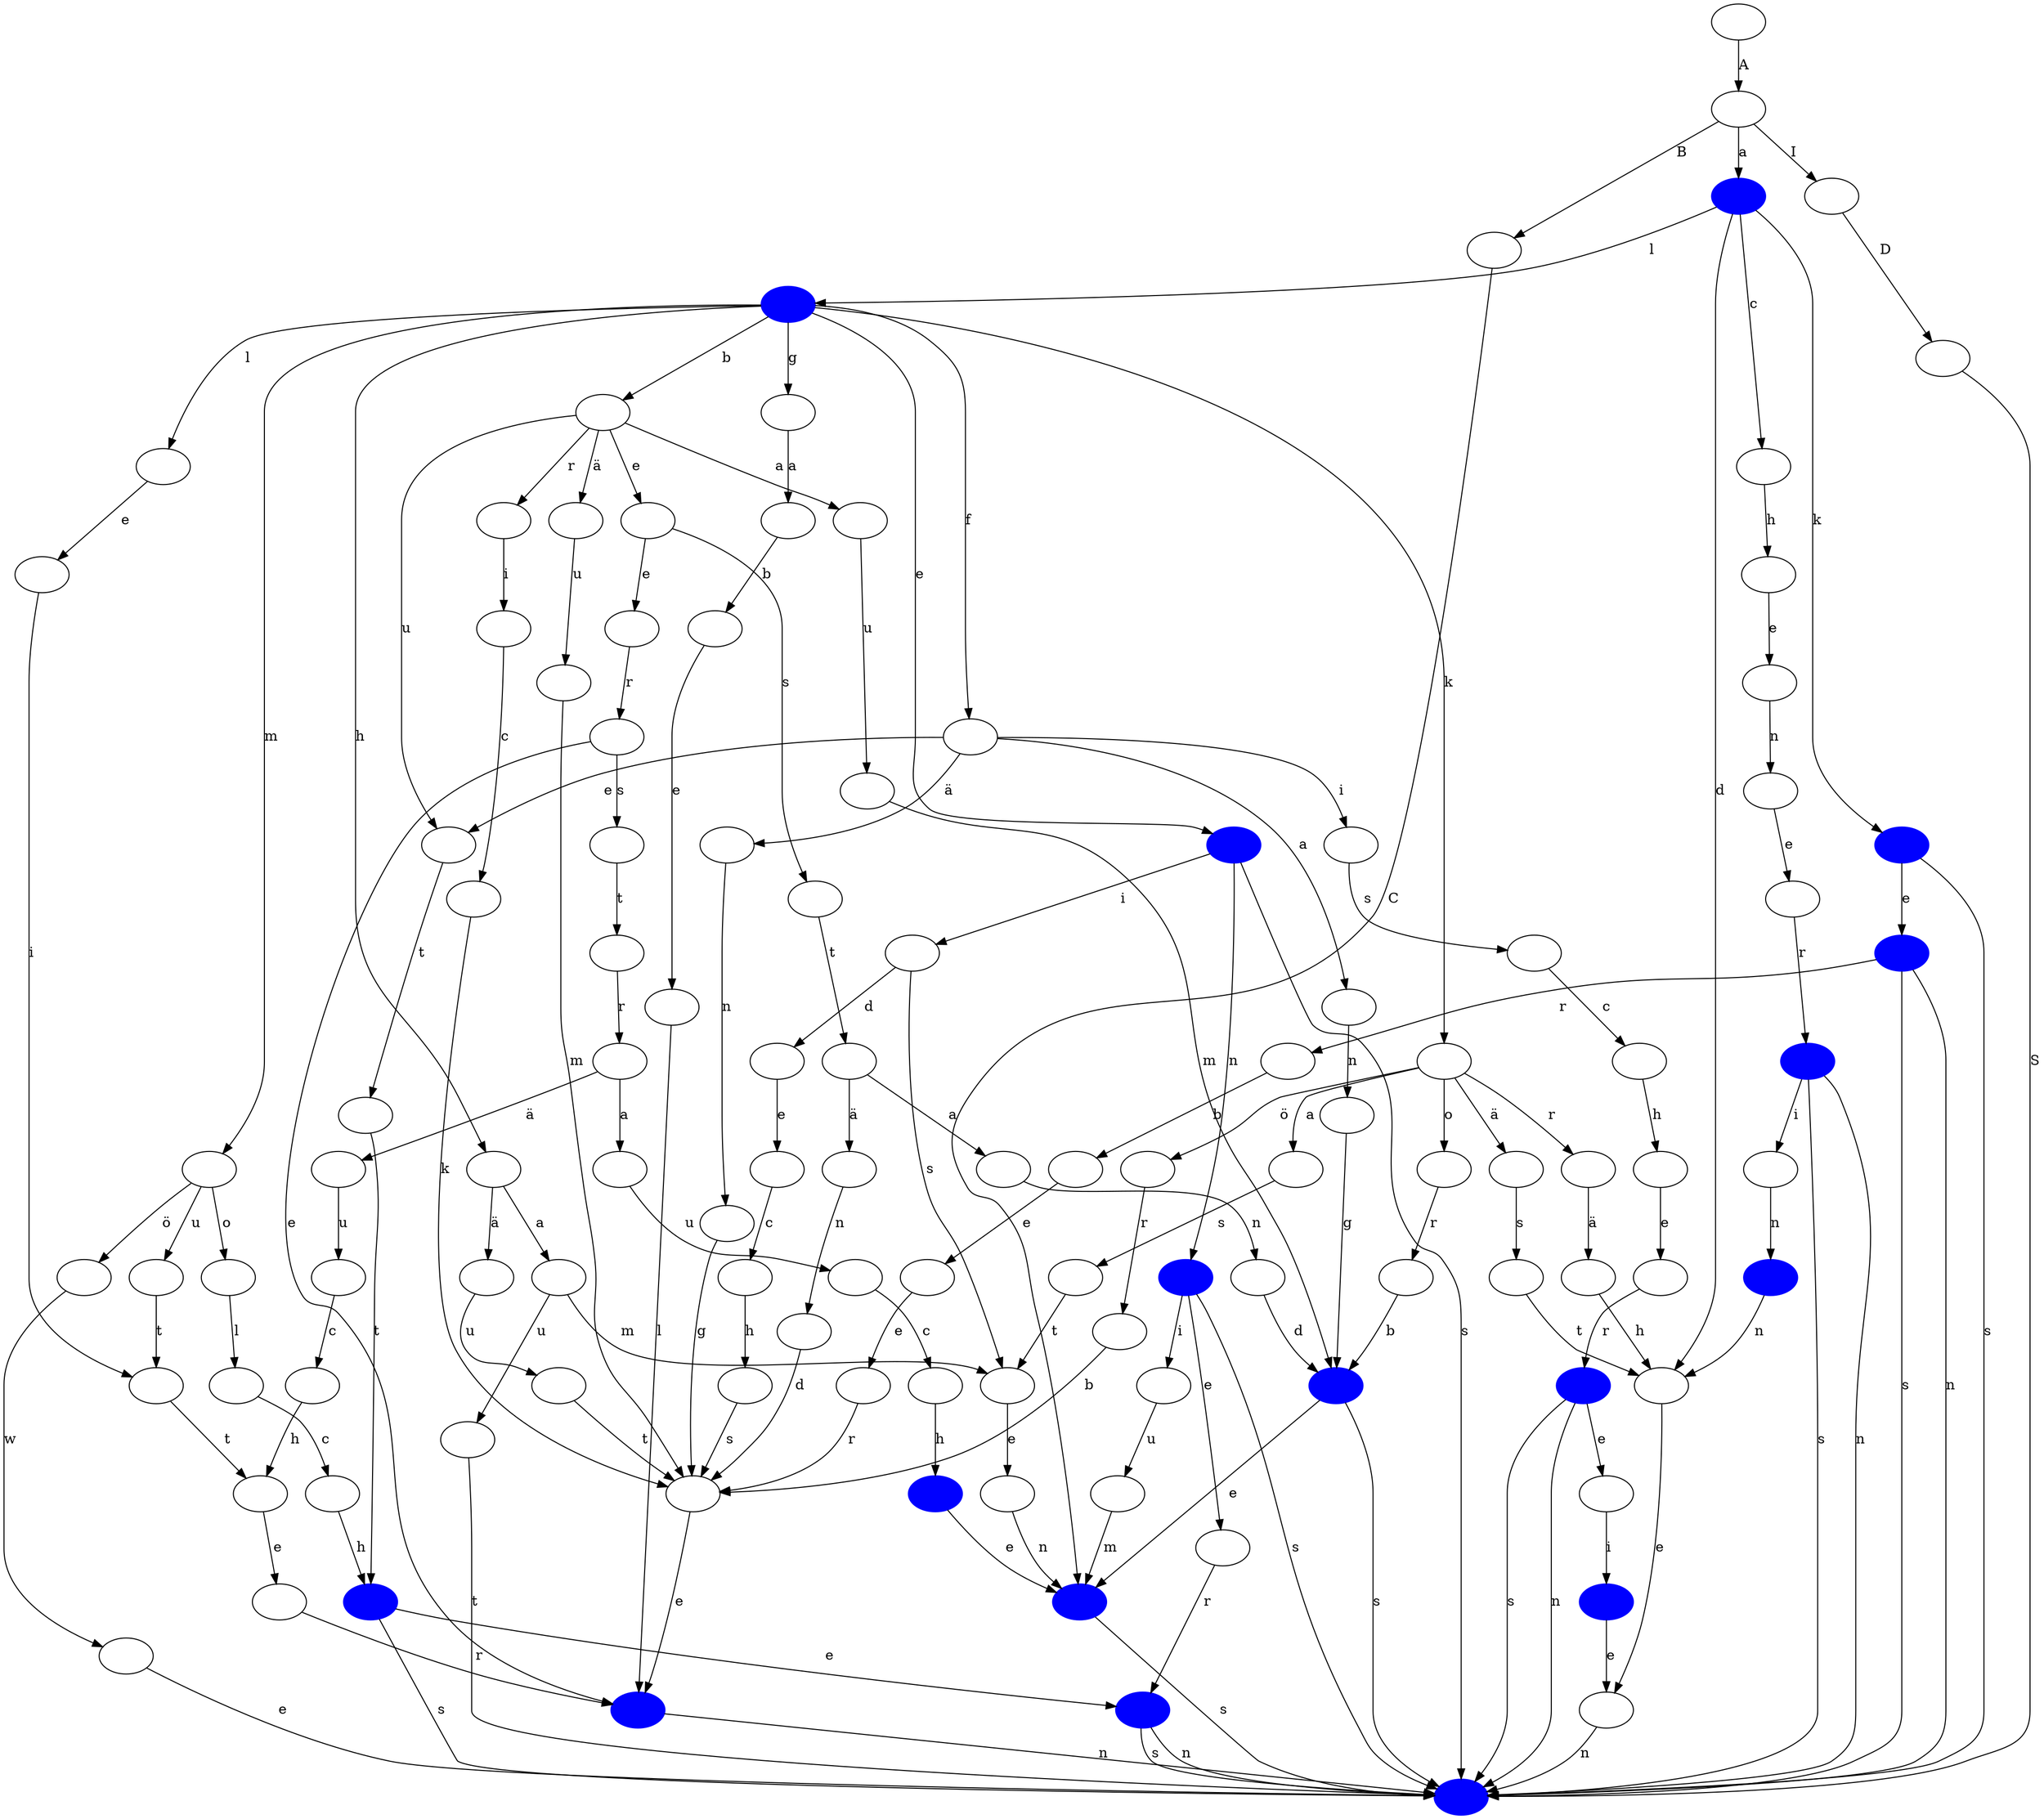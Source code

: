 // LexAutomat
digraph {
	<state.State object at 0x02FC8040> [label=""]
	<state.State object at 0x02FC8070> [label=""]
	<state.State object at 0x02FC80A0> [label="" color=blue style=filled]
	<state.State object at 0x02FC80D0> [label=""]
	<state.State object at 0x02FC80E8> [label=""]
	<state.State object at 0x02FC8118> [label=""]
	<state.State object at 0x02FC8160> [label=""]
	<state.State object at 0x02FC8190> [label=""]
	<state.State object at 0x02FC81C0> [label=""]
	<state.State object at 0x02FC8208> [label=""]
	<state.State object at 0x00FE6250> [label="" color=blue style=filled]
	<state.State object at 0x02FC8250> [label=""]
	<state.State object at 0x02FC8280> [label=""]
	<state.State object at 0x02FC8298> [label=""]
	<state.State object at 0x02FC82C8> [label=""]
	<state.State object at 0x00FE62C8> [label=""]
	<state.State object at 0x02FC82E0> [label=""]
	<state.State object at 0x02FC8310> [label="" color=blue style=filled]
	<state.State object at 0x02FC8328> [label=""]
	<state.State object at 0x02FC8358> [label=""]
	<state.State object at 0x02FC83B8> [label=""]
	<state.State object at 0x02FC83E8> [label="" color=blue style=filled]
	<state.State object at 0x02FC8430> [label=""]
	<state.State object at 0x02FAA460> [label=""]
	<state.State object at 0x02FC8460> [label=""]
	<state.State object at 0x02FC8490> [label="" color=blue style=filled]
	<state.State object at 0x02FC84D8> [label=""]
	<state.State object at 0x02FC8508> [label=""]
	<state.State object at 0x02FC8520> [label=""]
	<state.State object at 0x02FC8550> [label=""]
	<state.State object at 0x02FC8580> [label=""]
	<state.State object at 0x00F9E5B0> [label=""]
	<state.State object at 0x02FC85B0> [label=""]
	<state.State object at 0x02FC85C8> [label=""]
	<state.State object at 0x02FC85F8> [label=""]
	<state.State object at 0x02FC8628> [label="" color=blue style=filled]
	<state.State object at 0x02FC8658> [label=""]
	<state.State object at 0x02FC8688> [label=""]
	<state.State object at 0x02FC86B8> [label=""]
	<state.State object at 0x02FC86D0> [label=""]
	<state.State object at 0x02FC8700> [label=""]
	<state.State object at 0x02FC8760> [label=""]
	<state.State object at 0x02FC8790> [label=""]
	<state.State object at 0x02FC87D8> [label=""]
	<state.State object at 0x02FC87F0> [label=""]
	<state.State object at 0x02FC8808> [label=""]
	<state.State object at 0x02FC8820> [label=""]
	<state.State object at 0x02FC8838> [label="" color=blue style=filled]
	<state.State object at 0x02FC8880> [label=""]
	<state.State object at 0x02FC88B0> [label="" color=blue style=filled]
	<state.State object at 0x02FC88E0> [label=""]
	<state.State object at 0x02FC8910> [label=""]
	<state.State object at 0x02FAA928> [label=""]
	<state.State object at 0x02FC8928> [label=""]
	<state.State object at 0x02FC8958> [label=""]
	<state.State object at 0x02FC8988> [label=""]
	<state.State object at 0x02FC89B8> [label=""]
	<state.State object at 0x02FAA9E8> [label="" color=blue style=filled]
	<state.State object at 0x02FC8A00> [label=""]
	<state.State object at 0x02FAAA30> [label="" color=blue style=filled]
	<state.State object at 0x02FC8A48> [label=""]
	<state.State object at 0x02FAAA78> [label="" color=blue style=filled]
	<state.State object at 0x02FC8A78> [label=""]
	<state.State object at 0x02FAAA90> [label=""]
	<state.State object at 0x02FC8AA8> [label=""]
	<state.State object at 0x02FAAB08> [label=""]
	<state.State object at 0x02FC8B08> [label=""]
	<state.State object at 0x02FC8B20> [label=""]
	<state.State object at 0x02FAAB38> [label=""]
	<state.State object at 0x02FC8B38> [label=""]
	<state.State object at 0x02FAAB68> [label="" color=blue style=filled]
	<state.State object at 0x02FC8B68> [label=""]
	<state.State object at 0x02FAAB80> [label=""]
	<state.State object at 0x02FAAB98> [label=""]
	<state.State object at 0x02FC8B80> [label=""]
	<state.State object at 0x02FAABB0> [label=""]
	<state.State object at 0x02FC8BC8> [label=""]
	<state.State object at 0x02FAABE0> [label=""]
	<state.State object at 0x02FAABF8> [label="" color=blue style=filled]
	<state.State object at 0x02FC8BF8> [label=""]
	<state.State object at 0x02FAAC10> [label=""]
	<state.State object at 0x02FC8C40> [label=""]
	<state.State object at 0x02FAAC70> [label=""]
	<state.State object at 0x02FC8C88> [label=""]
	<state.State object at 0x02FAACA0> [label=""]
	<state.State object at 0x02FC8CB8> [label=""]
	<state.State object at 0x02FAACD0> [label=""]
	<state.State object at 0x02FAACE8> [label=""]
	<state.State object at 0x02FC8CE8> [label=""]
	<state.State object at 0x02FC8CD0> [label=""]
	<state.State object at 0x02FAAD18> [label="" color=blue style=filled]
	<state.State object at 0x02FC8D18> [label=""]
	<state.State object at 0x02FC8D30> [label=""]
	<state.State object at 0x02FC8D48> [label=""]
	<state.State object at 0x02FAAD00> [label="" color=blue style=filled]
	<state.State object at 0x02FAAD78> [label=""]
	<state.State object at 0x02FC8D78> [label=""]
	<state.State object at 0x02FC8DA8> [label=""]
	<state.State object at 0x02FAADC0> [label=""]
	<state.State object at 0x02FAADD8> [label=""]
	<state.State object at 0x02FC8DD8> [label=""]
	<state.State object at 0x02FC8E08> [label=""]
	<state.State object at 0x02FAAE20> [label=""]
	<state.State object at 0x02FC8E38> [label=""]
	<state.State object at 0x02FAAE68> [label=""]
	<state.State object at 0x02FAAE98> [label="" color=blue style=filled]
	<state.State object at 0x02FC8EB0> [label=""]
	<state.State object at 0x02FAAEC8> [label=""]
	<state.State object at 0x02FAAEE0> [label=""]
	<state.State object at 0x02FAAEF8> [label=""]
	<state.State object at 0x02FAAF58> [label=""]
	<state.State object at 0x02FAAF70> [label=""]
	<state.State object at 0x02FAAFA0> [label=""]
	<state.State object at 0x02FAAFE8> [label=""]
	<state.State object at 0x02DA38F8> [label=""]
	<state.State object at 0x02DA3910> [label="" color=blue style=filled]
	<state.State object at 0x02FC8040> -> <state.State object at 0x02FC8070> [label=c]
	<state.State object at 0x02FC8070> -> <state.State object at 0x02FC80A0> [label=h]
	<state.State object at 0x02FC80A0> -> <state.State object at 0x02DA3910> [label=e]
	<state.State object at 0x02FC80D0> -> <state.State object at 0x02FC8160> [label=h]
	<state.State object at 0x02FC80E8> -> <state.State object at 0x02FC8250> [label=n]
	<state.State object at 0x02FC8118> -> <state.State object at 0x02FC80D0> [label=c]
	<state.State object at 0x02FC8160> -> <state.State object at 0x02FC8190> [label=e]
	<state.State object at 0x02FC8190> -> <state.State object at 0x02FAAD18> [label=r]
	<state.State object at 0x02FC81C0> -> <state.State object at 0x02FC8208> [label=t]
	<state.State object at 0x02FC8208> -> <state.State object at 0x02FC80E8> [label=a]
	<state.State object at 0x02FC8208> -> <state.State object at 0x02FC8280> [label="ä"]
	<state.State object at 0x02FC8250> -> <state.State object at 0x02FAAE98> [label=d]
	<state.State object at 0x02FC8280> -> <state.State object at 0x02FC82E0> [label=n]
	<state.State object at 0x02FC8298> -> <state.State object at 0x02FC83B8> [label=t]
	<state.State object at 0x02FC82C8> -> <state.State object at 0x02FC8328> [label=i]
	<state.State object at 0x00FE62C8> -> <state.State object at 0x02DA38F8> [label=B]
	<state.State object at 0x00FE62C8> -> <state.State object at 0x02FAACE8> [label=I]
	<state.State object at 0x00FE62C8> -> <state.State object at 0x02FAA9E8> [label=a]
	<state.State object at 0x02FC82E0> -> <state.State object at 0x02FAACA0> [label=d]
	<state.State object at 0x02FC8310> -> <state.State object at 0x00FE6250> [label=n]
	<state.State object at 0x02FC8310> -> <state.State object at 0x00FE6250> [label=s]
	<state.State object at 0x02FC8328> -> <state.State object at 0x02FC8358> [label=c]
	<state.State object at 0x02FC8358> -> <state.State object at 0x02FAACA0> [label=k]
	<state.State object at 0x02FC83B8> -> <state.State object at 0x02FC83E8> [label=t]
	<state.State object at 0x02FC83E8> -> <state.State object at 0x02FC8310> [label=e]
	<state.State object at 0x02FC83E8> -> <state.State object at 0x00FE6250> [label=s]
	<state.State object at 0x02FC8430> -> <state.State object at 0x02FC8460> [label=u]
	<state.State object at 0x02FAA460> -> <state.State object at 0x02FAAA30> [label=r]
	<state.State object at 0x02FC8460> -> <state.State object at 0x02FAACA0> [label=m]
	<state.State object at 0x02FC8490> -> <state.State object at 0x02FC84D8> [label=i]
	<state.State object at 0x02FC8490> -> <state.State object at 0x02FC8628> [label=n]
	<state.State object at 0x02FC8490> -> <state.State object at 0x00FE6250> [label=s]
	<state.State object at 0x02FC84D8> -> <state.State object at 0x02FC8508> [label=d]
	<state.State object at 0x02FC84D8> -> <state.State object at 0x02FC85B0> [label=s]
	<state.State object at 0x02FC8508> -> <state.State object at 0x02FC8520> [label=e]
	<state.State object at 0x02FC8520> -> <state.State object at 0x02FC8550> [label=c]
	<state.State object at 0x02FC8550> -> <state.State object at 0x02FC8580> [label=h]
	<state.State object at 0x02FC8580> -> <state.State object at 0x02FAACA0> [label=s]
	<state.State object at 0x00F9E5B0> -> <state.State object at 0x00FE62C8> [label=A]
	<state.State object at 0x02FC85B0> -> <state.State object at 0x02FC85F8> [label=e]
	<state.State object at 0x02FC85C8> -> <state.State object at 0x02FC86D0> [label=u]
	<state.State object at 0x02FC85F8> -> <state.State object at 0x02DA3910> [label=n]
	<state.State object at 0x02FC8628> -> <state.State object at 0x02FC8658> [label=e]
	<state.State object at 0x02FC8628> -> <state.State object at 0x02FC85C8> [label=i]
	<state.State object at 0x02FC8628> -> <state.State object at 0x00FE6250> [label=s]
	<state.State object at 0x02FC8658> -> <state.State object at 0x02FC8310> [label=r]
	<state.State object at 0x02FC8688> -> <state.State object at 0x02FAAE98> [label=g]
	<state.State object at 0x02FC86B8> -> <state.State object at 0x02FC8700> [label=a]
	<state.State object at 0x02FC86B8> -> <state.State object at 0x02FC8298> [label=e]
	<state.State object at 0x02FC86B8> -> <state.State object at 0x02FC8760> [label=i]
	<state.State object at 0x02FC86B8> -> <state.State object at 0x02FC88E0> [label="ä"]
	<state.State object at 0x02FC86D0> -> <state.State object at 0x02DA3910> [label=m]
	<state.State object at 0x02FC8700> -> <state.State object at 0x02FC8688> [label=n]
	<state.State object at 0x02FC8760> -> <state.State object at 0x02FC87D8> [label=s]
	<state.State object at 0x02FC8790> -> <state.State object at 0x02FC8988> [label=a]
	<state.State object at 0x02FC87D8> -> <state.State object at 0x02FC87F0> [label=c]
	<state.State object at 0x02FC87F0> -> <state.State object at 0x02FC8820> [label=h]
	<state.State object at 0x02FC8808> -> <state.State object at 0x02FC8838> [label=r]
	<state.State object at 0x02FC8820> -> <state.State object at 0x02FC8808> [label=e]
	<state.State object at 0x02FC8838> -> <state.State object at 0x02FC8880> [label=e]
	<state.State object at 0x02FC8838> -> <state.State object at 0x00FE6250> [label=n]
	<state.State object at 0x02FC8838> -> <state.State object at 0x00FE6250> [label=s]
	<state.State object at 0x02FC8880> -> <state.State object at 0x02FC88B0> [label=i]
	<state.State object at 0x02FC88B0> -> <state.State object at 0x02FAAB38> [label=e]
	<state.State object at 0x02FC88E0> -> <state.State object at 0x02FC8910> [label=n]
	<state.State object at 0x02FC8910> -> <state.State object at 0x02FAACA0> [label=g]
	<state.State object at 0x02FAA928> -> <state.State object at 0x02FAAA90> [label=n]
	<state.State object at 0x02FC8928> -> <state.State object at 0x02FAAD18> [label=l]
	<state.State object at 0x02FC8958> -> <state.State object at 0x00FE6250> [label=t]
	<state.State object at 0x02FC8988> -> <state.State object at 0x02FC89B8> [label=b]
	<state.State object at 0x02FC89B8> -> <state.State object at 0x02FC8928> [label=e]
	<state.State object at 0x02FAA9E8> -> <state.State object at 0x02FAADC0> [label=c]
	<state.State object at 0x02FAA9E8> -> <state.State object at 0x02FAAB08> [label=d]
	<state.State object at 0x02FAA9E8> -> <state.State object at 0x02FAAB68> [label=k]
	<state.State object at 0x02FAA9E8> -> <state.State object at 0x02FAAD00> [label=l]
	<state.State object at 0x02FC8A00> -> <state.State object at 0x02FC8A48> [label=a]
	<state.State object at 0x02FC8A00> -> <state.State object at 0x02FC8AA8> [label="ä"]
	<state.State object at 0x02FAAA30> -> <state.State object at 0x02FAAC10> [label=i]
	<state.State object at 0x02FAAA30> -> <state.State object at 0x00FE6250> [label=n]
	<state.State object at 0x02FAAA30> -> <state.State object at 0x00FE6250> [label=s]
	<state.State object at 0x02FC8A48> -> <state.State object at 0x02FC85B0> [label=m]
	<state.State object at 0x02FC8A48> -> <state.State object at 0x02FC8958> [label=u]
	<state.State object at 0x02FAAA78> -> <state.State object at 0x02FAAB08> [label=n]
	<state.State object at 0x02FC8A78> -> <state.State object at 0x02FAACA0> [label=t]
	<state.State object at 0x02FAAA90> -> <state.State object at 0x02FAA460> [label=e]
	<state.State object at 0x02FC8AA8> -> <state.State object at 0x02FC8A78> [label=u]
	<state.State object at 0x02FAAB08> -> <state.State object at 0x02FAAB38> [label=e]
	<state.State object at 0x02FC8B08> -> <state.State object at 0x02FC8B38> [label=a]
	<state.State object at 0x02FC8B08> -> <state.State object at 0x02FC8B80> [label=o]
	<state.State object at 0x02FC8B08> -> <state.State object at 0x02FC8BF8> [label=r]
	<state.State object at 0x02FC8B08> -> <state.State object at 0x02FC8C40> [label="ä"]
	<state.State object at 0x02FC8B08> -> <state.State object at 0x02FC8CB8> [label="ö"]
	<state.State object at 0x02FC8B20> -> <state.State object at 0x02FAAB08> [label=h]
	<state.State object at 0x02FAAB38> -> <state.State object at 0x00FE6250> [label=n]
	<state.State object at 0x02FC8B38> -> <state.State object at 0x02FC8B68> [label=s]
	<state.State object at 0x02FAAB68> -> <state.State object at 0x02FAABF8> [label=e]
	<state.State object at 0x02FAAB68> -> <state.State object at 0x00FE6250> [label=s]
	<state.State object at 0x02FC8B68> -> <state.State object at 0x02FC85B0> [label=t]
	<state.State object at 0x02FAAB80> -> <state.State object at 0x02FAABE0> [label=e]
	<state.State object at 0x02FAAB98> -> <state.State object at 0x02FAAB80> [label=b]
	<state.State object at 0x02FC8B80> -> <state.State object at 0x02FC8BC8> [label=r]
	<state.State object at 0x02FAABB0> -> <state.State object at 0x02FAAD18> [label=e]
	<state.State object at 0x02FAABB0> -> <state.State object at 0x02FAAF58> [label=s]
	<state.State object at 0x02FC8BC8> -> <state.State object at 0x02FAAE98> [label=b]
	<state.State object at 0x02FAABE0> -> <state.State object at 0x02FAAC70> [label=e]
	<state.State object at 0x02FAABF8> -> <state.State object at 0x00FE6250> [label=n]
	<state.State object at 0x02FAABF8> -> <state.State object at 0x02FAAB98> [label=r]
	<state.State object at 0x02FAABF8> -> <state.State object at 0x00FE6250> [label=s]
	<state.State object at 0x02FC8BF8> -> <state.State object at 0x02FC8B20> [label="ä"]
	<state.State object at 0x02FAAC10> -> <state.State object at 0x02FAAA78> [label=n]
	<state.State object at 0x02FC8C40> -> <state.State object at 0x02FC8C88> [label=s]
	<state.State object at 0x02FAAC70> -> <state.State object at 0x02FAACA0> [label=r]
	<state.State object at 0x02FC8C88> -> <state.State object at 0x02FAAB08> [label=t]
	<state.State object at 0x02FAACA0> -> <state.State object at 0x02FAAD18> [label=e]
	<state.State object at 0x02FC8CB8> -> <state.State object at 0x02FC8CE8> [label=r]
	<state.State object at 0x02FAACD0> -> <state.State object at 0x00FE6250> [label=S]
	<state.State object at 0x02FAACE8> -> <state.State object at 0x02FAACD0> [label=D]
	<state.State object at 0x02FC8CE8> -> <state.State object at 0x02FAACA0> [label=b]
	<state.State object at 0x02FC8CD0> -> <state.State object at 0x02FC8DD8> [label=o]
	<state.State object at 0x02FC8CD0> -> <state.State object at 0x02FC8D30> [label=u]
	<state.State object at 0x02FC8CD0> -> <state.State object at 0x02FC8EB0> [label="ö"]
	<state.State object at 0x02FAAD18> -> <state.State object at 0x00FE6250> [label=n]
	<state.State object at 0x02FC8D18> -> <state.State object at 0x02FC8D48> [label=e]
	<state.State object at 0x02FC8D30> -> <state.State object at 0x02FC8D78> [label=t]
	<state.State object at 0x02FC8D48> -> <state.State object at 0x02FC8D78> [label=i]
	<state.State object at 0x02FAAD00> -> <state.State object at 0x02FAADD8> [label=b]
	<state.State object at 0x02FAAD00> -> <state.State object at 0x02FC8490> [label=e]
	<state.State object at 0x02FAAD00> -> <state.State object at 0x02FC86B8> [label=f]
	<state.State object at 0x02FAAD00> -> <state.State object at 0x02FC8790> [label=g]
	<state.State object at 0x02FAAD00> -> <state.State object at 0x02FC8A00> [label=h]
	<state.State object at 0x02FAAD00> -> <state.State object at 0x02FC8B08> [label=k]
	<state.State object at 0x02FAAD00> -> <state.State object at 0x02FC8D18> [label=l]
	<state.State object at 0x02FAAD00> -> <state.State object at 0x02FC8CD0> [label=m]
	<state.State object at 0x02FAAD78> -> <state.State object at 0x02FAA928> [label=e]
	<state.State object at 0x02FC8D78> -> <state.State object at 0x02FC8160> [label=t]
	<state.State object at 0x02FC8DA8> -> <state.State object at 0x00FE6250> [label=e]
	<state.State object at 0x02FAADC0> -> <state.State object at 0x02FAAD78> [label=h]
	<state.State object at 0x02FAADD8> -> <state.State object at 0x02FAAE20> [label=a]
	<state.State object at 0x02FAADD8> -> <state.State object at 0x02FAAEC8> [label=e]
	<state.State object at 0x02FAADD8> -> <state.State object at 0x02FC82C8> [label=r]
	<state.State object at 0x02FAADD8> -> <state.State object at 0x02FC8298> [label=u]
	<state.State object at 0x02FAADD8> -> <state.State object at 0x02FC8430> [label="ä"]
	<state.State object at 0x02FC8DD8> -> <state.State object at 0x02FC8E08> [label=l]
	<state.State object at 0x02FC8E08> -> <state.State object at 0x02FC8E38> [label=c]
	<state.State object at 0x02FAAE20> -> <state.State object at 0x02FAAE68> [label=u]
	<state.State object at 0x02FC8E38> -> <state.State object at 0x02FC83E8> [label=h]
	<state.State object at 0x02FAAE68> -> <state.State object at 0x02FAAE98> [label=m]
	<state.State object at 0x02FAAE98> -> <state.State object at 0x02DA3910> [label=e]
	<state.State object at 0x02FAAE98> -> <state.State object at 0x00FE6250> [label=s]
	<state.State object at 0x02FC8EB0> -> <state.State object at 0x02FC8DA8> [label=w]
	<state.State object at 0x02FAAEC8> -> <state.State object at 0x02FAAEE0> [label=e]
	<state.State object at 0x02FAAEC8> -> <state.State object at 0x02FC81C0> [label=s]
	<state.State object at 0x02FAAEE0> -> <state.State object at 0x02FAABB0> [label=r]
	<state.State object at 0x02FAAEF8> -> <state.State object at 0x02FAAFE8> [label=a]
	<state.State object at 0x02FAAEF8> -> <state.State object at 0x02FAAF70> [label="ä"]
	<state.State object at 0x02FAAF58> -> <state.State object at 0x02FAAFA0> [label=t]
	<state.State object at 0x02FAAF70> -> <state.State object at 0x02FC8118> [label=u]
	<state.State object at 0x02FAAFA0> -> <state.State object at 0x02FAAEF8> [label=r]
	<state.State object at 0x02FAAFE8> -> <state.State object at 0x02FC8040> [label=u]
	<state.State object at 0x02DA38F8> -> <state.State object at 0x02DA3910> [label=C]
	<state.State object at 0x02DA3910> -> <state.State object at 0x00FE6250> [label=s]
}
